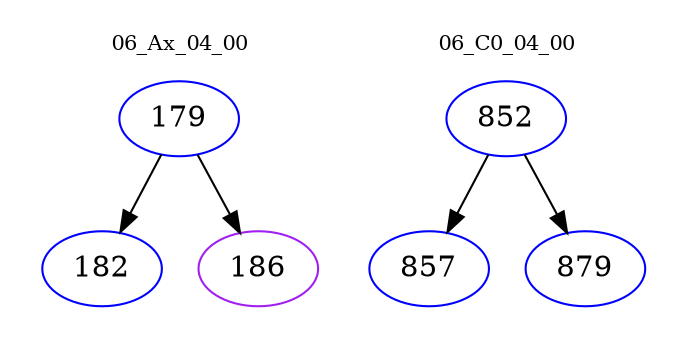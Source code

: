 digraph{
subgraph cluster_0 {
color = white
label = "06_Ax_04_00";
fontsize=10;
T0_179 [label="179", color="blue"]
T0_179 -> T0_182 [color="black"]
T0_182 [label="182", color="blue"]
T0_179 -> T0_186 [color="black"]
T0_186 [label="186", color="purple"]
}
subgraph cluster_1 {
color = white
label = "06_C0_04_00";
fontsize=10;
T1_852 [label="852", color="blue"]
T1_852 -> T1_857 [color="black"]
T1_857 [label="857", color="blue"]
T1_852 -> T1_879 [color="black"]
T1_879 [label="879", color="blue"]
}
}
